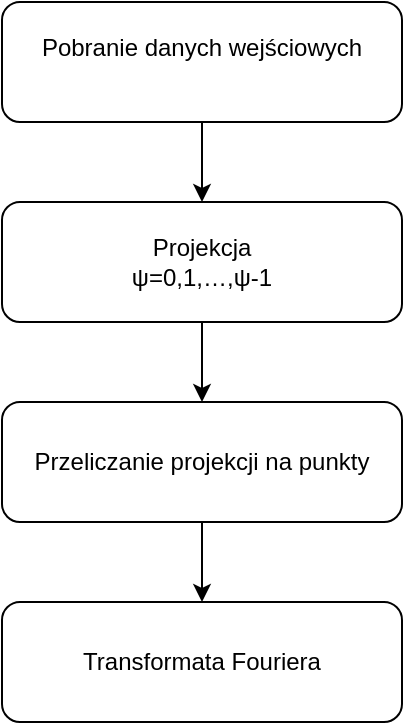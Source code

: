 <mxfile version="13.6.4" type="github">
  <diagram id="C5RBs43oDa-KdzZeNtuy" name="Page-1">
    <mxGraphModel dx="862" dy="461" grid="1" gridSize="10" guides="1" tooltips="1" connect="1" arrows="1" fold="1" page="1" pageScale="1" pageWidth="827" pageHeight="1169" math="0" shadow="0">
      <root>
        <mxCell id="WIyWlLk6GJQsqaUBKTNV-0" />
        <mxCell id="WIyWlLk6GJQsqaUBKTNV-1" parent="WIyWlLk6GJQsqaUBKTNV-0" />
        <mxCell id="CkzPJ7ueoi_SJVYN6UO0-2" value="" style="edgeStyle=orthogonalEdgeStyle;rounded=0;orthogonalLoop=1;jettySize=auto;html=1;" edge="1" parent="WIyWlLk6GJQsqaUBKTNV-1" source="CkzPJ7ueoi_SJVYN6UO0-0" target="CkzPJ7ueoi_SJVYN6UO0-1">
          <mxGeometry relative="1" as="geometry" />
        </mxCell>
        <mxCell id="CkzPJ7ueoi_SJVYN6UO0-0" value="&lt;div&gt;Pobranie danych wejściowych&lt;/div&gt;&lt;div&gt;&lt;br&gt;&lt;/div&gt;" style="rounded=1;whiteSpace=wrap;html=1;" vertex="1" parent="WIyWlLk6GJQsqaUBKTNV-1">
          <mxGeometry x="280" y="40" width="200" height="60" as="geometry" />
        </mxCell>
        <mxCell id="CkzPJ7ueoi_SJVYN6UO0-5" value="" style="edgeStyle=orthogonalEdgeStyle;rounded=0;orthogonalLoop=1;jettySize=auto;html=1;" edge="1" parent="WIyWlLk6GJQsqaUBKTNV-1" source="CkzPJ7ueoi_SJVYN6UO0-1" target="CkzPJ7ueoi_SJVYN6UO0-3">
          <mxGeometry relative="1" as="geometry" />
        </mxCell>
        <mxCell id="CkzPJ7ueoi_SJVYN6UO0-1" value="&lt;div&gt;Projekcja &lt;br&gt;&lt;/div&gt;&lt;div&gt;ψ=0,1,…,ψ-1&lt;/div&gt;" style="rounded=1;whiteSpace=wrap;html=1;" vertex="1" parent="WIyWlLk6GJQsqaUBKTNV-1">
          <mxGeometry x="280" y="140" width="200" height="60" as="geometry" />
        </mxCell>
        <mxCell id="CkzPJ7ueoi_SJVYN6UO0-7" value="" style="edgeStyle=orthogonalEdgeStyle;rounded=0;orthogonalLoop=1;jettySize=auto;html=1;" edge="1" parent="WIyWlLk6GJQsqaUBKTNV-1" source="CkzPJ7ueoi_SJVYN6UO0-3" target="CkzPJ7ueoi_SJVYN6UO0-6">
          <mxGeometry relative="1" as="geometry" />
        </mxCell>
        <mxCell id="CkzPJ7ueoi_SJVYN6UO0-3" value="Przeliczanie projekcji na punkty" style="rounded=1;whiteSpace=wrap;html=1;" vertex="1" parent="WIyWlLk6GJQsqaUBKTNV-1">
          <mxGeometry x="280" y="240" width="200" height="60" as="geometry" />
        </mxCell>
        <mxCell id="CkzPJ7ueoi_SJVYN6UO0-6" value="Transformata Fouriera" style="rounded=1;whiteSpace=wrap;html=1;" vertex="1" parent="WIyWlLk6GJQsqaUBKTNV-1">
          <mxGeometry x="280" y="340" width="200" height="60" as="geometry" />
        </mxCell>
      </root>
    </mxGraphModel>
  </diagram>
</mxfile>
